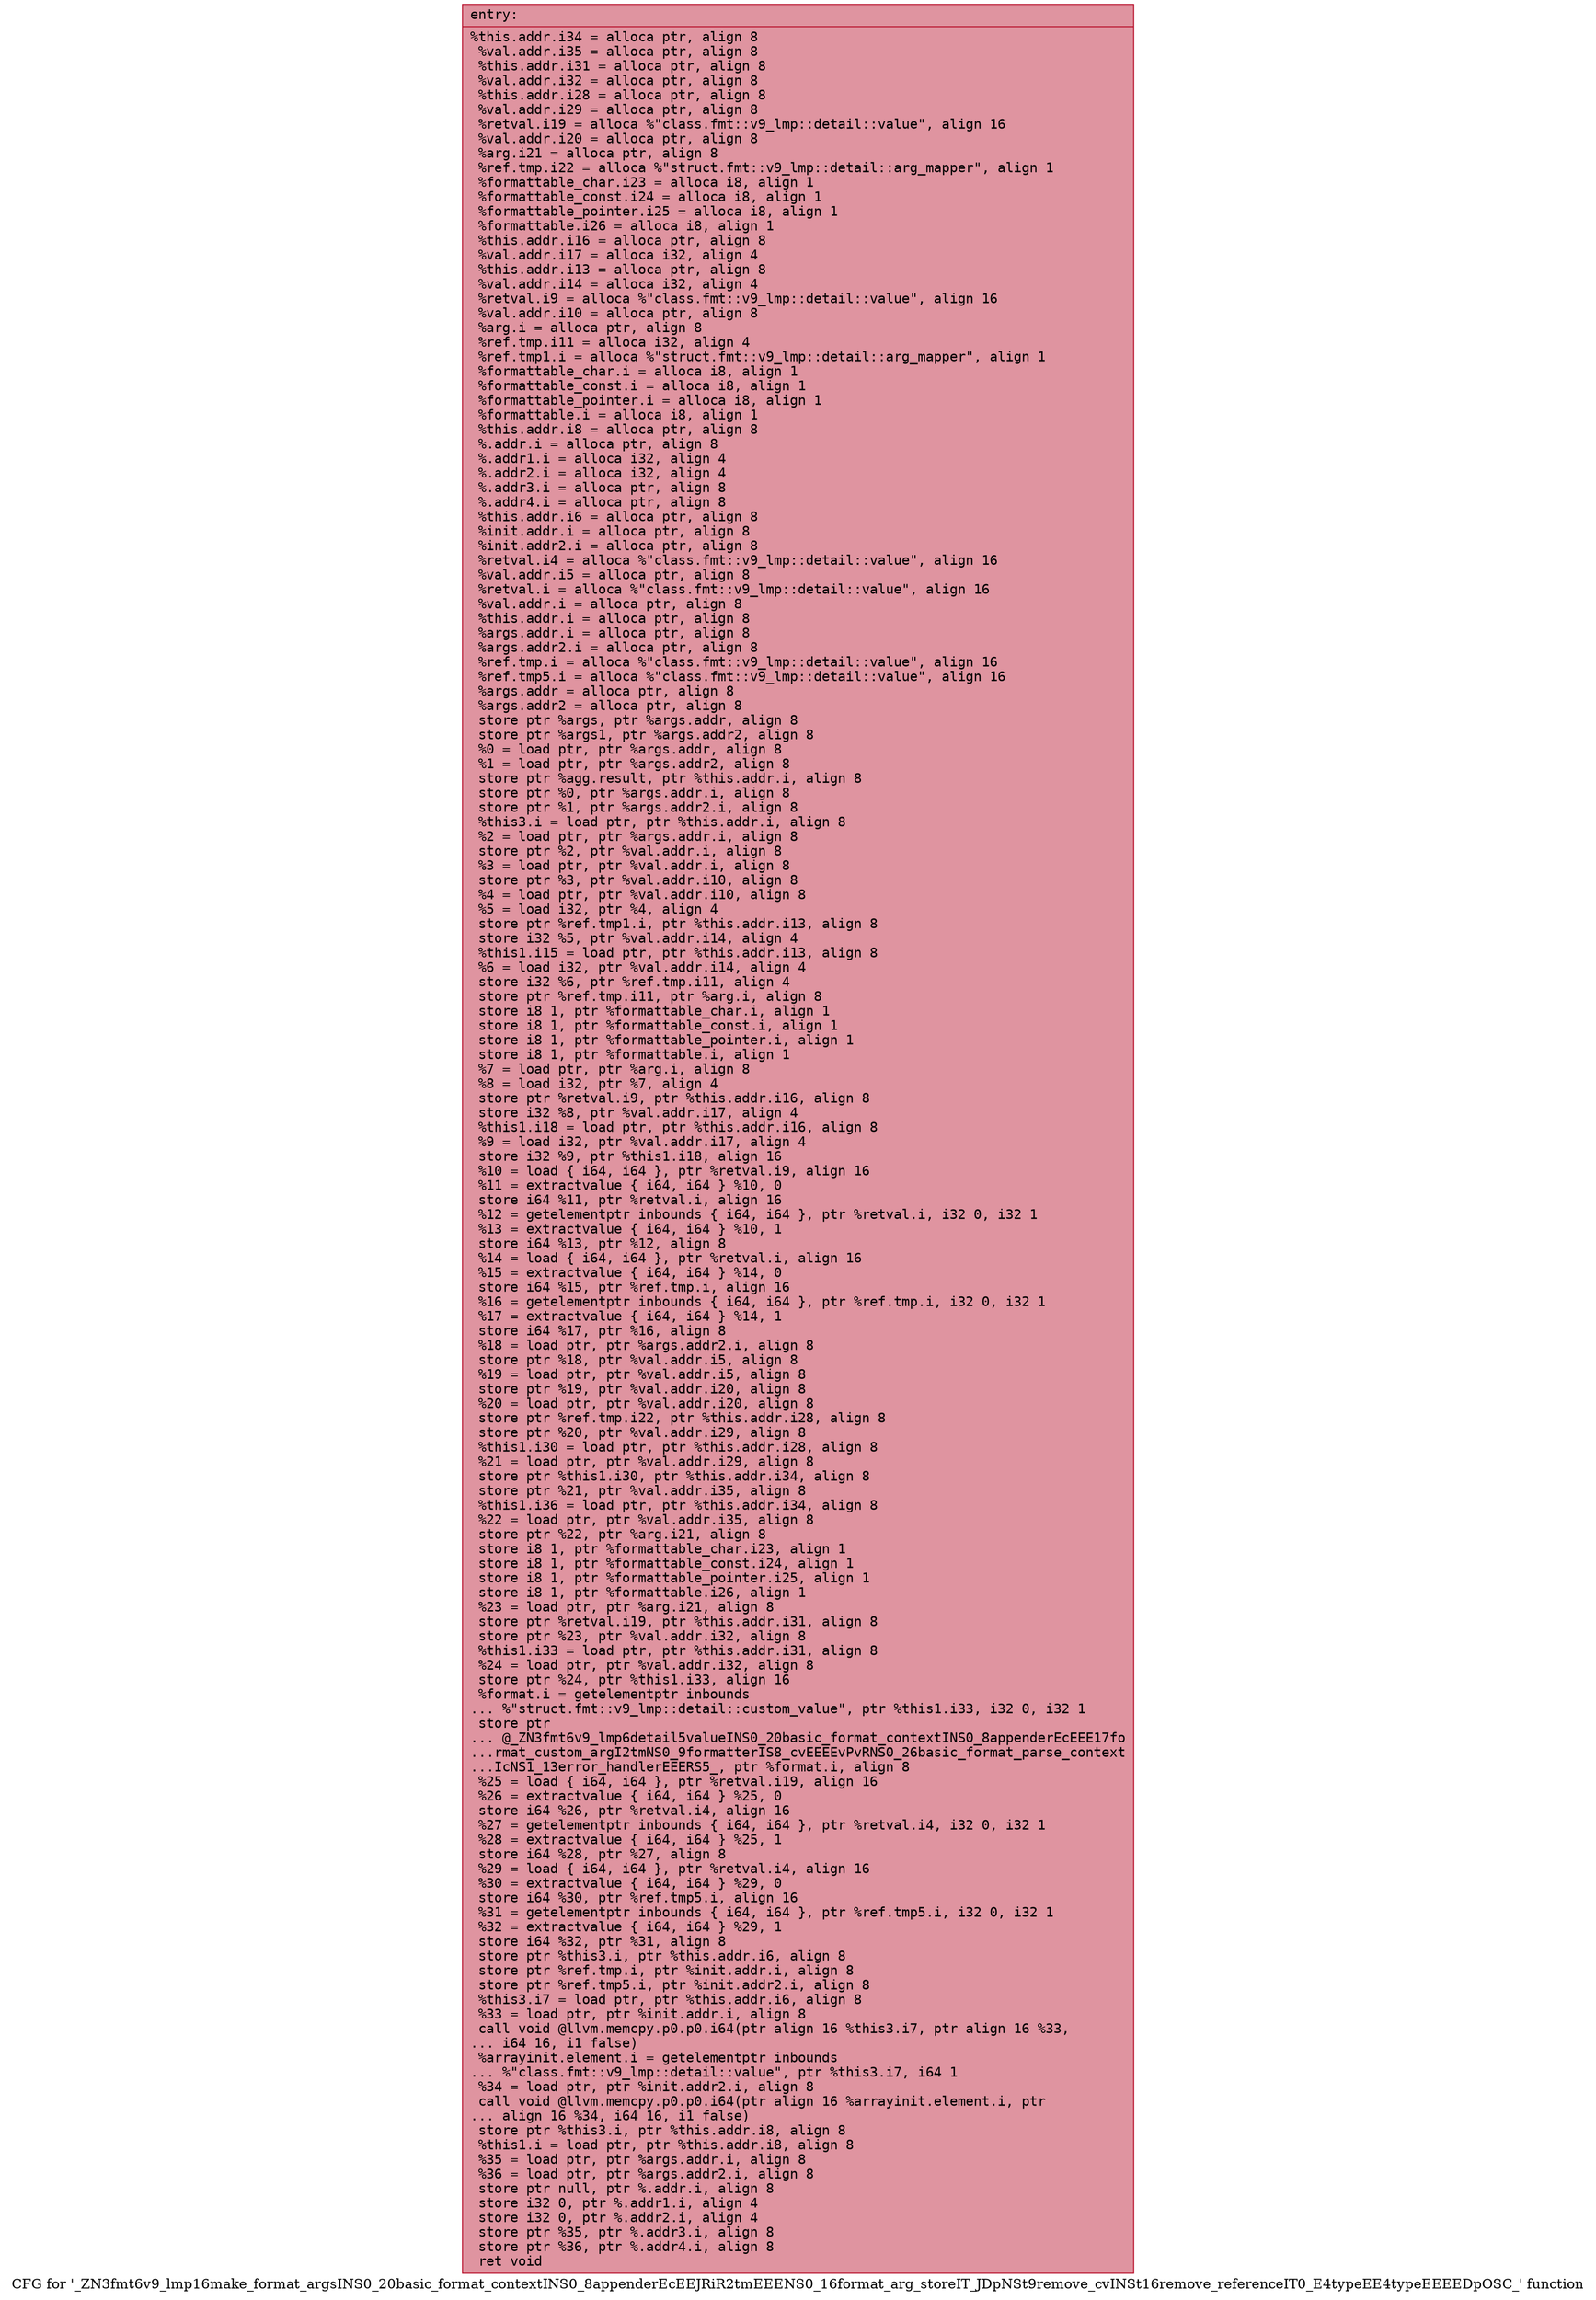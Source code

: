 digraph "CFG for '_ZN3fmt6v9_lmp16make_format_argsINS0_20basic_format_contextINS0_8appenderEcEEJRiR2tmEEENS0_16format_arg_storeIT_JDpNSt9remove_cvINSt16remove_referenceIT0_E4typeEE4typeEEEEDpOSC_' function" {
	label="CFG for '_ZN3fmt6v9_lmp16make_format_argsINS0_20basic_format_contextINS0_8appenderEcEEJRiR2tmEEENS0_16format_arg_storeIT_JDpNSt9remove_cvINSt16remove_referenceIT0_E4typeEE4typeEEEEDpOSC_' function";

	Node0x562e535d61d0 [shape=record,color="#b70d28ff", style=filled, fillcolor="#b70d2870" fontname="Courier",label="{entry:\l|  %this.addr.i34 = alloca ptr, align 8\l  %val.addr.i35 = alloca ptr, align 8\l  %this.addr.i31 = alloca ptr, align 8\l  %val.addr.i32 = alloca ptr, align 8\l  %this.addr.i28 = alloca ptr, align 8\l  %val.addr.i29 = alloca ptr, align 8\l  %retval.i19 = alloca %\"class.fmt::v9_lmp::detail::value\", align 16\l  %val.addr.i20 = alloca ptr, align 8\l  %arg.i21 = alloca ptr, align 8\l  %ref.tmp.i22 = alloca %\"struct.fmt::v9_lmp::detail::arg_mapper\", align 1\l  %formattable_char.i23 = alloca i8, align 1\l  %formattable_const.i24 = alloca i8, align 1\l  %formattable_pointer.i25 = alloca i8, align 1\l  %formattable.i26 = alloca i8, align 1\l  %this.addr.i16 = alloca ptr, align 8\l  %val.addr.i17 = alloca i32, align 4\l  %this.addr.i13 = alloca ptr, align 8\l  %val.addr.i14 = alloca i32, align 4\l  %retval.i9 = alloca %\"class.fmt::v9_lmp::detail::value\", align 16\l  %val.addr.i10 = alloca ptr, align 8\l  %arg.i = alloca ptr, align 8\l  %ref.tmp.i11 = alloca i32, align 4\l  %ref.tmp1.i = alloca %\"struct.fmt::v9_lmp::detail::arg_mapper\", align 1\l  %formattable_char.i = alloca i8, align 1\l  %formattable_const.i = alloca i8, align 1\l  %formattable_pointer.i = alloca i8, align 1\l  %formattable.i = alloca i8, align 1\l  %this.addr.i8 = alloca ptr, align 8\l  %.addr.i = alloca ptr, align 8\l  %.addr1.i = alloca i32, align 4\l  %.addr2.i = alloca i32, align 4\l  %.addr3.i = alloca ptr, align 8\l  %.addr4.i = alloca ptr, align 8\l  %this.addr.i6 = alloca ptr, align 8\l  %init.addr.i = alloca ptr, align 8\l  %init.addr2.i = alloca ptr, align 8\l  %retval.i4 = alloca %\"class.fmt::v9_lmp::detail::value\", align 16\l  %val.addr.i5 = alloca ptr, align 8\l  %retval.i = alloca %\"class.fmt::v9_lmp::detail::value\", align 16\l  %val.addr.i = alloca ptr, align 8\l  %this.addr.i = alloca ptr, align 8\l  %args.addr.i = alloca ptr, align 8\l  %args.addr2.i = alloca ptr, align 8\l  %ref.tmp.i = alloca %\"class.fmt::v9_lmp::detail::value\", align 16\l  %ref.tmp5.i = alloca %\"class.fmt::v9_lmp::detail::value\", align 16\l  %args.addr = alloca ptr, align 8\l  %args.addr2 = alloca ptr, align 8\l  store ptr %args, ptr %args.addr, align 8\l  store ptr %args1, ptr %args.addr2, align 8\l  %0 = load ptr, ptr %args.addr, align 8\l  %1 = load ptr, ptr %args.addr2, align 8\l  store ptr %agg.result, ptr %this.addr.i, align 8\l  store ptr %0, ptr %args.addr.i, align 8\l  store ptr %1, ptr %args.addr2.i, align 8\l  %this3.i = load ptr, ptr %this.addr.i, align 8\l  %2 = load ptr, ptr %args.addr.i, align 8\l  store ptr %2, ptr %val.addr.i, align 8\l  %3 = load ptr, ptr %val.addr.i, align 8\l  store ptr %3, ptr %val.addr.i10, align 8\l  %4 = load ptr, ptr %val.addr.i10, align 8\l  %5 = load i32, ptr %4, align 4\l  store ptr %ref.tmp1.i, ptr %this.addr.i13, align 8\l  store i32 %5, ptr %val.addr.i14, align 4\l  %this1.i15 = load ptr, ptr %this.addr.i13, align 8\l  %6 = load i32, ptr %val.addr.i14, align 4\l  store i32 %6, ptr %ref.tmp.i11, align 4\l  store ptr %ref.tmp.i11, ptr %arg.i, align 8\l  store i8 1, ptr %formattable_char.i, align 1\l  store i8 1, ptr %formattable_const.i, align 1\l  store i8 1, ptr %formattable_pointer.i, align 1\l  store i8 1, ptr %formattable.i, align 1\l  %7 = load ptr, ptr %arg.i, align 8\l  %8 = load i32, ptr %7, align 4\l  store ptr %retval.i9, ptr %this.addr.i16, align 8\l  store i32 %8, ptr %val.addr.i17, align 4\l  %this1.i18 = load ptr, ptr %this.addr.i16, align 8\l  %9 = load i32, ptr %val.addr.i17, align 4\l  store i32 %9, ptr %this1.i18, align 16\l  %10 = load \{ i64, i64 \}, ptr %retval.i9, align 16\l  %11 = extractvalue \{ i64, i64 \} %10, 0\l  store i64 %11, ptr %retval.i, align 16\l  %12 = getelementptr inbounds \{ i64, i64 \}, ptr %retval.i, i32 0, i32 1\l  %13 = extractvalue \{ i64, i64 \} %10, 1\l  store i64 %13, ptr %12, align 8\l  %14 = load \{ i64, i64 \}, ptr %retval.i, align 16\l  %15 = extractvalue \{ i64, i64 \} %14, 0\l  store i64 %15, ptr %ref.tmp.i, align 16\l  %16 = getelementptr inbounds \{ i64, i64 \}, ptr %ref.tmp.i, i32 0, i32 1\l  %17 = extractvalue \{ i64, i64 \} %14, 1\l  store i64 %17, ptr %16, align 8\l  %18 = load ptr, ptr %args.addr2.i, align 8\l  store ptr %18, ptr %val.addr.i5, align 8\l  %19 = load ptr, ptr %val.addr.i5, align 8\l  store ptr %19, ptr %val.addr.i20, align 8\l  %20 = load ptr, ptr %val.addr.i20, align 8\l  store ptr %ref.tmp.i22, ptr %this.addr.i28, align 8\l  store ptr %20, ptr %val.addr.i29, align 8\l  %this1.i30 = load ptr, ptr %this.addr.i28, align 8\l  %21 = load ptr, ptr %val.addr.i29, align 8\l  store ptr %this1.i30, ptr %this.addr.i34, align 8\l  store ptr %21, ptr %val.addr.i35, align 8\l  %this1.i36 = load ptr, ptr %this.addr.i34, align 8\l  %22 = load ptr, ptr %val.addr.i35, align 8\l  store ptr %22, ptr %arg.i21, align 8\l  store i8 1, ptr %formattable_char.i23, align 1\l  store i8 1, ptr %formattable_const.i24, align 1\l  store i8 1, ptr %formattable_pointer.i25, align 1\l  store i8 1, ptr %formattable.i26, align 1\l  %23 = load ptr, ptr %arg.i21, align 8\l  store ptr %retval.i19, ptr %this.addr.i31, align 8\l  store ptr %23, ptr %val.addr.i32, align 8\l  %this1.i33 = load ptr, ptr %this.addr.i31, align 8\l  %24 = load ptr, ptr %val.addr.i32, align 8\l  store ptr %24, ptr %this1.i33, align 16\l  %format.i = getelementptr inbounds\l... %\"struct.fmt::v9_lmp::detail::custom_value\", ptr %this1.i33, i32 0, i32 1\l  store ptr\l... @_ZN3fmt6v9_lmp6detail5valueINS0_20basic_format_contextINS0_8appenderEcEEE17fo\l...rmat_custom_argI2tmNS0_9formatterIS8_cvEEEEvPvRNS0_26basic_format_parse_context\l...IcNS1_13error_handlerEEERS5_, ptr %format.i, align 8\l  %25 = load \{ i64, i64 \}, ptr %retval.i19, align 16\l  %26 = extractvalue \{ i64, i64 \} %25, 0\l  store i64 %26, ptr %retval.i4, align 16\l  %27 = getelementptr inbounds \{ i64, i64 \}, ptr %retval.i4, i32 0, i32 1\l  %28 = extractvalue \{ i64, i64 \} %25, 1\l  store i64 %28, ptr %27, align 8\l  %29 = load \{ i64, i64 \}, ptr %retval.i4, align 16\l  %30 = extractvalue \{ i64, i64 \} %29, 0\l  store i64 %30, ptr %ref.tmp5.i, align 16\l  %31 = getelementptr inbounds \{ i64, i64 \}, ptr %ref.tmp5.i, i32 0, i32 1\l  %32 = extractvalue \{ i64, i64 \} %29, 1\l  store i64 %32, ptr %31, align 8\l  store ptr %this3.i, ptr %this.addr.i6, align 8\l  store ptr %ref.tmp.i, ptr %init.addr.i, align 8\l  store ptr %ref.tmp5.i, ptr %init.addr2.i, align 8\l  %this3.i7 = load ptr, ptr %this.addr.i6, align 8\l  %33 = load ptr, ptr %init.addr.i, align 8\l  call void @llvm.memcpy.p0.p0.i64(ptr align 16 %this3.i7, ptr align 16 %33,\l... i64 16, i1 false)\l  %arrayinit.element.i = getelementptr inbounds\l... %\"class.fmt::v9_lmp::detail::value\", ptr %this3.i7, i64 1\l  %34 = load ptr, ptr %init.addr2.i, align 8\l  call void @llvm.memcpy.p0.p0.i64(ptr align 16 %arrayinit.element.i, ptr\l... align 16 %34, i64 16, i1 false)\l  store ptr %this3.i, ptr %this.addr.i8, align 8\l  %this1.i = load ptr, ptr %this.addr.i8, align 8\l  %35 = load ptr, ptr %args.addr.i, align 8\l  %36 = load ptr, ptr %args.addr2.i, align 8\l  store ptr null, ptr %.addr.i, align 8\l  store i32 0, ptr %.addr1.i, align 4\l  store i32 0, ptr %.addr2.i, align 4\l  store ptr %35, ptr %.addr3.i, align 8\l  store ptr %36, ptr %.addr4.i, align 8\l  ret void\l}"];
}
